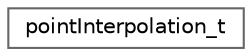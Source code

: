 digraph "Graphical Class Hierarchy"
{
 // LATEX_PDF_SIZE
  bgcolor="transparent";
  edge [fontname=Helvetica,fontsize=10,labelfontname=Helvetica,labelfontsize=10];
  node [fontname=Helvetica,fontsize=10,shape=box,height=0.2,width=0.4];
  rankdir="LR";
  Node0 [id="Node000000",label="pointInterpolation_t",height=0.2,width=0.4,color="grey40", fillcolor="white", style="filled",URL="$classpointInterpolation__t.html",tooltip=" "];
}
